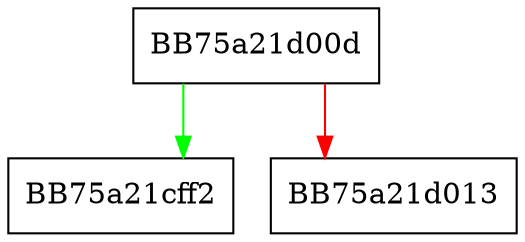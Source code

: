 digraph FUN_75a21d00d {
  node [shape="box"];
  graph [splines=ortho];
  BB75a21d00d -> BB75a21cff2 [color="green"];
  BB75a21d00d -> BB75a21d013 [color="red"];
}